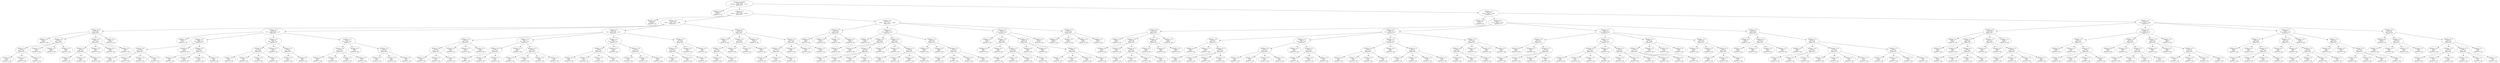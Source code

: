 digraph voting {
decisionDecisionNode5e54777e[label="Attribute: null=Infinity
Count: 1555
0.0:1089   3.0:56   2.0:63   1.0:347   
Expand On: 5"];decisionDecisionNode5e54777e -> decisionDecisionNode7b712193;
decisionDecisionNode7b712193[label="Attribute: 5=0.0
Count: 524
0.0:524   
Expand On: null"];decisionDecisionNode5e54777e -> decisionDecisionNode40537935;
decisionDecisionNode40537935[label="Attribute: 5=2.0
Count: 504
0.0:236   3.0:56   2.0:28   1.0:184   
Expand On: 3"];decisionDecisionNode40537935 -> decisionDecisionNode283aa791;
decisionDecisionNode283aa791[label="Attribute: 3=0.0
Count: 162
0.0:162   
Expand On: null"];decisionDecisionNode40537935 -> decisionDecisionNode22cf3539;
decisionDecisionNode22cf3539[label="Attribute: 3=2.0
Count: 169
0.0:43   3.0:29   2.0:11   1.0:86   
Expand On: 0"];decisionDecisionNode22cf3539 -> decisionDecisionNode51af4309;
decisionDecisionNode51af4309[label="Attribute: 0=0.0
Count: 44
0.0:23   1.0:21   
Expand On: 1"];decisionDecisionNode51af4309 -> decisionDecisionNode495a2dc4;
decisionDecisionNode495a2dc4[label="Attribute: 1=0.0
Count: 11
0.0:11   
Expand On: null"];decisionDecisionNode51af4309 -> decisionDecisionNode3f72c47b;
decisionDecisionNode3f72c47b[label="Attribute: 1=3.0
Count: 11
0.0:1   1.0:10   
Expand On: 2"];decisionDecisionNode3f72c47b -> decisionDecisionNode7c187c8;
decisionDecisionNode7c187c8[label="Attribute: 2=0.0
Count: 3
0.0:1   1.0:2   
Expand On: 4"];decisionDecisionNode7c187c8 -> decisionDecisionNode32b95f72;
decisionDecisionNode32b95f72[label="Attribute: 4=0.0
Count: 1
0.0:1   
Expand On: null"];decisionDecisionNode7c187c8 -> decisionDecisionNode28294f62;
decisionDecisionNode28294f62[label="Attribute: 4=2.0
Count: 1
1.0:1   
Expand On: null"];decisionDecisionNode7c187c8 -> decisionDecisionNode301abf87;
decisionDecisionNode301abf87[label="Attribute: 4=1.0
Count: 1
1.0:1   
Expand On: null"];decisionDecisionNode3f72c47b -> decisionDecisionNode2c1450bd;
decisionDecisionNode2c1450bd[label="Attribute: 2=3.0
Count: 3
1.0:3   
Expand On: null"];decisionDecisionNode3f72c47b -> decisionDecisionNode69c0bee6;
decisionDecisionNode69c0bee6[label="Attribute: 2=2.0
Count: 3
1.0:3   
Expand On: null"];decisionDecisionNode3f72c47b -> decisionDecisionNode6d352447;
decisionDecisionNode6d352447[label="Attribute: 2=1.0
Count: 2
1.0:2   
Expand On: null"];decisionDecisionNode51af4309 -> decisionDecisionNode3be0e954;
decisionDecisionNode3be0e954[label="Attribute: 1=2.0
Count: 12
0.0:1   1.0:11   
Expand On: 2"];decisionDecisionNode3be0e954 -> decisionDecisionNode2af6a882;
decisionDecisionNode2af6a882[label="Attribute: 2=0.0
Count: 3
0.0:1   1.0:2   
Expand On: 4"];decisionDecisionNode2af6a882 -> decisionDecisionNode27b104d7;
decisionDecisionNode27b104d7[label="Attribute: 4=0.0
Count: 1
0.0:1   
Expand On: null"];decisionDecisionNode2af6a882 -> decisionDecisionNode56b4d39c;
decisionDecisionNode56b4d39c[label="Attribute: 4=2.0
Count: 1
1.0:1   
Expand On: null"];decisionDecisionNode2af6a882 -> decisionDecisionNode79b0d33c;
decisionDecisionNode79b0d33c[label="Attribute: 4=1.0
Count: 1
1.0:1   
Expand On: null"];decisionDecisionNode3be0e954 -> decisionDecisionNode47fc468e;
decisionDecisionNode47fc468e[label="Attribute: 2=3.0
Count: 3
1.0:3   
Expand On: null"];decisionDecisionNode3be0e954 -> decisionDecisionNode37c398e;
decisionDecisionNode37c398e[label="Attribute: 2=2.0
Count: 3
1.0:3   
Expand On: null"];decisionDecisionNode3be0e954 -> decisionDecisionNode50a69b6b;
decisionDecisionNode50a69b6b[label="Attribute: 2=1.0
Count: 3
1.0:3   
Expand On: null"];decisionDecisionNode51af4309 -> decisionDecisionNode6a25b72a;
decisionDecisionNode6a25b72a[label="Attribute: 1=1.0
Count: 10
0.0:10   
Expand On: null"];decisionDecisionNode22cf3539 -> decisionDecisionNode521c5cd7;
decisionDecisionNode521c5cd7[label="Attribute: 0=3.0
Count: 42
0.0:3   3.0:16   2.0:8   1.0:15   
Expand On: 1"];decisionDecisionNode521c5cd7 -> decisionDecisionNode4413515e;
decisionDecisionNode4413515e[label="Attribute: 1=0.0
Count: 11
1.0:11   
Expand On: null"];decisionDecisionNode521c5cd7 -> decisionDecisionNode5043153c;
decisionDecisionNode5043153c[label="Attribute: 1=3.0
Count: 11
0.0:1   3.0:6   2.0:4   
Expand On: 4"];decisionDecisionNode5043153c -> decisionDecisionNode64273f4e;
decisionDecisionNode64273f4e[label="Attribute: 4=0.0
Count: 4
0.0:1   2.0:3   
Expand On: 2"];decisionDecisionNode64273f4e -> decisionDecisionNode4cad4d40;
decisionDecisionNode4cad4d40[label="Attribute: 2=0.0
Count: 1
0.0:1   
Expand On: null"];decisionDecisionNode64273f4e -> decisionDecisionNode5aacc14;
decisionDecisionNode5aacc14[label="Attribute: 2=3.0
Count: 1
2.0:1   
Expand On: null"];decisionDecisionNode64273f4e -> decisionDecisionNode103c37f4;
decisionDecisionNode103c37f4[label="Attribute: 2=2.0
Count: 1
2.0:1   
Expand On: null"];decisionDecisionNode64273f4e -> decisionDecisionNode617d7c7f;
decisionDecisionNode617d7c7f[label="Attribute: 2=1.0
Count: 1
2.0:1   
Expand On: null"];decisionDecisionNode5043153c -> decisionDecisionNode7578a7d9;
decisionDecisionNode7578a7d9[label="Attribute: 4=2.0
Count: 3
3.0:3   
Expand On: null"];decisionDecisionNode5043153c -> decisionDecisionNode4453d3cf;
decisionDecisionNode4453d3cf[label="Attribute: 4=1.0
Count: 4
3.0:3   2.0:1   
Expand On: 2"];decisionDecisionNode4453d3cf -> decisionDecisionNode5b76de14;
decisionDecisionNode5b76de14[label="Attribute: 2=0.0
Count: 1
2.0:1   
Expand On: null"];decisionDecisionNode4453d3cf -> decisionDecisionNode58ee21f5;
decisionDecisionNode58ee21f5[label="Attribute: 2=3.0
Count: 1
3.0:1   
Expand On: null"];decisionDecisionNode4453d3cf -> decisionDecisionNode79f7896f;
decisionDecisionNode79f7896f[label="Attribute: 2=2.0
Count: 1
3.0:1   
Expand On: null"];decisionDecisionNode4453d3cf -> decisionDecisionNode6a6014f7;
decisionDecisionNode6a6014f7[label="Attribute: 2=1.0
Count: 1
3.0:1   
Expand On: null"];decisionDecisionNode521c5cd7 -> decisionDecisionNode4a009ab0;
decisionDecisionNode4a009ab0[label="Attribute: 1=2.0
Count: 10
0.0:1   3.0:5   2.0:4   
Expand On: 4"];decisionDecisionNode4a009ab0 -> decisionDecisionNode6dabbec4;
decisionDecisionNode6dabbec4[label="Attribute: 4=0.0
Count: 4
0.0:1   2.0:3   
Expand On: 2"];decisionDecisionNode6dabbec4 -> decisionDecisionNode26796e1c;
decisionDecisionNode26796e1c[label="Attribute: 2=0.0
Count: 1
0.0:1   
Expand On: null"];decisionDecisionNode6dabbec4 -> decisionDecisionNode6e2c03ff;
decisionDecisionNode6e2c03ff[label="Attribute: 2=3.0
Count: 1
2.0:1   
Expand On: null"];decisionDecisionNode6dabbec4 -> decisionDecisionNodebba92db;
decisionDecisionNodebba92db[label="Attribute: 2=2.0
Count: 1
2.0:1   
Expand On: null"];decisionDecisionNode6dabbec4 -> decisionDecisionNode5ff6de1;
decisionDecisionNode5ff6de1[label="Attribute: 2=1.0
Count: 1
2.0:1   
Expand On: null"];decisionDecisionNode4a009ab0 -> decisionDecisionNode4486d1da;
decisionDecisionNode4486d1da[label="Attribute: 4=2.0
Count: 4
3.0:4   
Expand On: null"];decisionDecisionNode4a009ab0 -> decisionDecisionNode6f3b625b;
decisionDecisionNode6f3b625b[label="Attribute: 4=1.0
Count: 2
3.0:1   2.0:1   
Expand On: 2"];decisionDecisionNode6f3b625b -> decisionDecisionNode23b67d6a;
decisionDecisionNode23b67d6a[label="Attribute: 2=0.0
Count: 1
2.0:1   
Expand On: null"];decisionDecisionNode6f3b625b -> decisionDecisionNode21e3cc77;
decisionDecisionNode21e3cc77[label="Attribute: 2=3.0
Count: 1
3.0:1   
Expand On: null"];decisionDecisionNode521c5cd7 -> decisionDecisionNode7284aa02;
decisionDecisionNode7284aa02[label="Attribute: 1=1.0
Count: 10
0.0:1   3.0:5   1.0:4   
Expand On: 4"];decisionDecisionNode7284aa02 -> decisionDecisionNode63b5a40a;
decisionDecisionNode63b5a40a[label="Attribute: 4=0.0
Count: 4
0.0:1   1.0:3   
Expand On: 2"];decisionDecisionNode63b5a40a -> decisionDecisionNode2a24bfaa;
decisionDecisionNode2a24bfaa[label="Attribute: 2=0.0
Count: 1
0.0:1   
Expand On: null"];decisionDecisionNode63b5a40a -> decisionDecisionNode52a34783;
decisionDecisionNode52a34783[label="Attribute: 2=3.0
Count: 1
1.0:1   
Expand On: null"];decisionDecisionNode63b5a40a -> decisionDecisionNode5dac13d7;
decisionDecisionNode5dac13d7[label="Attribute: 2=2.0
Count: 1
1.0:1   
Expand On: null"];decisionDecisionNode63b5a40a -> decisionDecisionNode4c4ab84c;
decisionDecisionNode4c4ab84c[label="Attribute: 2=1.0
Count: 1
1.0:1   
Expand On: null"];decisionDecisionNode7284aa02 -> decisionDecisionNode3d89acb5;
decisionDecisionNode3d89acb5[label="Attribute: 4=2.0
Count: 3
3.0:3   
Expand On: null"];decisionDecisionNode7284aa02 -> decisionDecisionNode19a9bea3;
decisionDecisionNode19a9bea3[label="Attribute: 4=1.0
Count: 3
3.0:2   1.0:1   
Expand On: 2"];decisionDecisionNode19a9bea3 -> decisionDecisionNode5722cc7e;
decisionDecisionNode5722cc7e[label="Attribute: 2=0.0
Count: 1
1.0:1   
Expand On: null"];decisionDecisionNode19a9bea3 -> decisionDecisionNode2d9f90e3;
decisionDecisionNode2d9f90e3[label="Attribute: 2=2.0
Count: 1
3.0:1   
Expand On: null"];decisionDecisionNode19a9bea3 -> decisionDecisionNode46e13e7b;
decisionDecisionNode46e13e7b[label="Attribute: 2=1.0
Count: 1
3.0:1   
Expand On: null"];decisionDecisionNode22cf3539 -> decisionDecisionNode6dcd2197;
decisionDecisionNode6dcd2197[label="Attribute: 0=2.0
Count: 43
0.0:4   3.0:13   2.0:3   1.0:23   
Expand On: 1"];decisionDecisionNode6dcd2197 -> decisionDecisionNode365878d2;
decisionDecisionNode365878d2[label="Attribute: 1=0.0
Count: 12
0.0:1   1.0:11   
Expand On: 2"];decisionDecisionNode365878d2 -> decisionDecisionNode6a643edd;
decisionDecisionNode6a643edd[label="Attribute: 2=0.0
Count: 3
0.0:1   1.0:2   
Expand On: 4"];decisionDecisionNode6a643edd -> decisionDecisionNode5b5b55bc;
decisionDecisionNode5b5b55bc[label="Attribute: 4=0.0
Count: 1
0.0:1   
Expand On: null"];decisionDecisionNode6a643edd -> decisionDecisionNode4959d87f;
decisionDecisionNode4959d87f[label="Attribute: 4=2.0
Count: 1
1.0:1   
Expand On: null"];decisionDecisionNode6a643edd -> decisionDecisionNode29949f78;
decisionDecisionNode29949f78[label="Attribute: 4=1.0
Count: 1
1.0:1   
Expand On: null"];decisionDecisionNode365878d2 -> decisionDecisionNode5c71949b;
decisionDecisionNode5c71949b[label="Attribute: 2=3.0
Count: 3
1.0:3   
Expand On: null"];decisionDecisionNode365878d2 -> decisionDecisionNode24d37b87;
decisionDecisionNode24d37b87[label="Attribute: 2=2.0
Count: 3
1.0:3   
Expand On: null"];decisionDecisionNode365878d2 -> decisionDecisionNodeda3b359;
decisionDecisionNodeda3b359[label="Attribute: 2=1.0
Count: 3
1.0:3   
Expand On: null"];decisionDecisionNode6dcd2197 -> decisionDecisionNode76539f0d;
decisionDecisionNode76539f0d[label="Attribute: 1=3.0
Count: 11
0.0:1   3.0:7   2.0:3   
Expand On: 4"];decisionDecisionNode76539f0d -> decisionDecisionNode6bef4b2b;
decisionDecisionNode6bef4b2b[label="Attribute: 4=0.0
Count: 3
0.0:1   2.0:2   
Expand On: 2"];decisionDecisionNode6bef4b2b -> decisionDecisionNode2b302b69;
decisionDecisionNode2b302b69[label="Attribute: 2=0.0
Count: 1
0.0:1   
Expand On: null"];decisionDecisionNode6bef4b2b -> decisionDecisionNode677210a5;
decisionDecisionNode677210a5[label="Attribute: 2=2.0
Count: 1
2.0:1   
Expand On: null"];decisionDecisionNode6bef4b2b -> decisionDecisionNode71a2f5b1;
decisionDecisionNode71a2f5b1[label="Attribute: 2=1.0
Count: 1
2.0:1   
Expand On: null"];decisionDecisionNode76539f0d -> decisionDecisionNode1b071c0;
decisionDecisionNode1b071c0[label="Attribute: 4=2.0
Count: 4
3.0:4   
Expand On: null"];decisionDecisionNode76539f0d -> decisionDecisionNode66fbf51d;
decisionDecisionNode66fbf51d[label="Attribute: 4=1.0
Count: 4
3.0:3   2.0:1   
Expand On: 2"];decisionDecisionNode66fbf51d -> decisionDecisionNode279977bd;
decisionDecisionNode279977bd[label="Attribute: 2=0.0
Count: 1
2.0:1   
Expand On: null"];decisionDecisionNode66fbf51d -> decisionDecisionNode4c842d9a;
decisionDecisionNode4c842d9a[label="Attribute: 2=3.0
Count: 1
3.0:1   
Expand On: null"];decisionDecisionNode66fbf51d -> decisionDecisionNode79ce00b4;
decisionDecisionNode79ce00b4[label="Attribute: 2=2.0
Count: 1
3.0:1   
Expand On: null"];decisionDecisionNode66fbf51d -> decisionDecisionNode439067e5;
decisionDecisionNode439067e5[label="Attribute: 2=1.0
Count: 1
3.0:1   
Expand On: null"];decisionDecisionNode6dcd2197 -> decisionDecisionNode3d950e0a;
decisionDecisionNode3d950e0a[label="Attribute: 1=2.0
Count: 11
0.0:1   3.0:6   1.0:4   
Expand On: 4"];decisionDecisionNode3d950e0a -> decisionDecisionNode4ccd21c;
decisionDecisionNode4ccd21c[label="Attribute: 4=0.0
Count: 4
0.0:1   1.0:3   
Expand On: 2"];decisionDecisionNode4ccd21c -> decisionDecisionNode22f62eba;
decisionDecisionNode22f62eba[label="Attribute: 2=0.0
Count: 1
0.0:1   
Expand On: null"];decisionDecisionNode4ccd21c -> decisionDecisionNode5075c744;
decisionDecisionNode5075c744[label="Attribute: 2=3.0
Count: 1
1.0:1   
Expand On: null"];decisionDecisionNode4ccd21c -> decisionDecisionNode646d6aa0;
decisionDecisionNode646d6aa0[label="Attribute: 2=2.0
Count: 1
1.0:1   
Expand On: null"];decisionDecisionNode4ccd21c -> decisionDecisionNode4b7361e2;
decisionDecisionNode4b7361e2[label="Attribute: 2=1.0
Count: 1
1.0:1   
Expand On: null"];decisionDecisionNode3d950e0a -> decisionDecisionNode41f6321;
decisionDecisionNode41f6321[label="Attribute: 4=2.0
Count: 4
3.0:4   
Expand On: null"];decisionDecisionNode3d950e0a -> decisionDecisionNode28a50da4;
decisionDecisionNode28a50da4[label="Attribute: 4=1.0
Count: 3
3.0:2   1.0:1   
Expand On: 2"];decisionDecisionNode28a50da4 -> decisionDecisionNode6c229ed4;
decisionDecisionNode6c229ed4[label="Attribute: 2=0.0
Count: 1
1.0:1   
Expand On: null"];decisionDecisionNode28a50da4 -> decisionDecisionNode54e9a7c2;
decisionDecisionNode54e9a7c2[label="Attribute: 2=3.0
Count: 1
3.0:1   
Expand On: null"];decisionDecisionNode28a50da4 -> decisionDecisionNode3804dd1b;
decisionDecisionNode3804dd1b[label="Attribute: 2=2.0
Count: 1
3.0:1   
Expand On: null"];decisionDecisionNode6dcd2197 -> decisionDecisionNode47503458;
decisionDecisionNode47503458[label="Attribute: 1=1.0
Count: 9
0.0:1   1.0:8   
Expand On: 2"];decisionDecisionNode47503458 -> decisionDecisionNode629ca1fb;
decisionDecisionNode629ca1fb[label="Attribute: 2=0.0
Count: 3
0.0:1   1.0:2   
Expand On: 4"];decisionDecisionNode629ca1fb -> decisionDecisionNode194e9851;
decisionDecisionNode194e9851[label="Attribute: 4=0.0
Count: 1
0.0:1   
Expand On: null"];decisionDecisionNode629ca1fb -> decisionDecisionNode76f1fad1;
decisionDecisionNode76f1fad1[label="Attribute: 4=2.0
Count: 1
1.0:1   
Expand On: null"];decisionDecisionNode629ca1fb -> decisionDecisionNode889ec59;
decisionDecisionNode889ec59[label="Attribute: 4=1.0
Count: 1
1.0:1   
Expand On: null"];decisionDecisionNode47503458 -> decisionDecisionNode16fbcb70;
decisionDecisionNode16fbcb70[label="Attribute: 2=3.0
Count: 3
1.0:3   
Expand On: null"];decisionDecisionNode47503458 -> decisionDecisionNode6ce931d9;
decisionDecisionNode6ce931d9[label="Attribute: 2=2.0
Count: 3
1.0:3   
Expand On: null"];decisionDecisionNode22cf3539 -> decisionDecisionNode41c7d56b;
decisionDecisionNode41c7d56b[label="Attribute: 0=1.0
Count: 40
0.0:13   1.0:27   
Expand On: 1"];decisionDecisionNode41c7d56b -> decisionDecisionNode268c858a;
decisionDecisionNode268c858a[label="Attribute: 1=0.0
Count: 11
0.0:11   
Expand On: null"];decisionDecisionNode41c7d56b -> decisionDecisionNode53933acb;
decisionDecisionNode53933acb[label="Attribute: 1=3.0
Count: 9
0.0:1   1.0:8   
Expand On: 2"];decisionDecisionNode53933acb -> decisionDecisionNode66f9104a;
decisionDecisionNode66f9104a[label="Attribute: 2=0.0
Count: 2
0.0:1   1.0:1   
Expand On: 4"];decisionDecisionNode66f9104a -> decisionDecisionNode699c9f16;
decisionDecisionNode699c9f16[label="Attribute: 4=0.0
Count: 1
0.0:1   
Expand On: null"];decisionDecisionNode66f9104a -> decisionDecisionNode29909385;
decisionDecisionNode29909385[label="Attribute: 4=2.0
Count: 1
1.0:1   
Expand On: null"];decisionDecisionNode53933acb -> decisionDecisionNode52c51614;
decisionDecisionNode52c51614[label="Attribute: 2=3.0
Count: 2
1.0:2   
Expand On: null"];decisionDecisionNode53933acb -> decisionDecisionNode92ca580;
decisionDecisionNode92ca580[label="Attribute: 2=2.0
Count: 2
1.0:2   
Expand On: null"];decisionDecisionNode53933acb -> decisionDecisionNode52257b34;
decisionDecisionNode52257b34[label="Attribute: 2=1.0
Count: 3
1.0:3   
Expand On: null"];decisionDecisionNode41c7d56b -> decisionDecisionNode1abbbd0e;
decisionDecisionNode1abbbd0e[label="Attribute: 1=2.0
Count: 10
1.0:10   
Expand On: null"];decisionDecisionNode41c7d56b -> decisionDecisionNode1b78efd8;
decisionDecisionNode1b78efd8[label="Attribute: 1=1.0
Count: 10
0.0:1   1.0:9   
Expand On: 2"];decisionDecisionNode1b78efd8 -> decisionDecisionNode20ca5bff;
decisionDecisionNode20ca5bff[label="Attribute: 2=0.0
Count: 3
0.0:1   1.0:2   
Expand On: 4"];decisionDecisionNode20ca5bff -> decisionDecisionNode455dd32a;
decisionDecisionNode455dd32a[label="Attribute: 4=0.0
Count: 1
0.0:1   
Expand On: null"];decisionDecisionNode20ca5bff -> decisionDecisionNode12d28dfa;
decisionDecisionNode12d28dfa[label="Attribute: 4=2.0
Count: 1
1.0:1   
Expand On: null"];decisionDecisionNode20ca5bff -> decisionDecisionNode3d6721bd;
decisionDecisionNode3d6721bd[label="Attribute: 4=1.0
Count: 1
1.0:1   
Expand On: null"];decisionDecisionNode1b78efd8 -> decisionDecisionNode3dd81ec9;
decisionDecisionNode3dd81ec9[label="Attribute: 2=3.0
Count: 2
1.0:2   
Expand On: null"];decisionDecisionNode1b78efd8 -> decisionDecisionNode37cd3dd7;
decisionDecisionNode37cd3dd7[label="Attribute: 2=2.0
Count: 2
1.0:2   
Expand On: null"];decisionDecisionNode1b78efd8 -> decisionDecisionNode3970ae0;
decisionDecisionNode3970ae0[label="Attribute: 2=1.0
Count: 3
1.0:3   
Expand On: null"];decisionDecisionNode40537935 -> decisionDecisionNode314af9f7;
decisionDecisionNode314af9f7[label="Attribute: 3=1.0
Count: 173
0.0:31   3.0:27   2.0:17   1.0:98   
Expand On: 0"];decisionDecisionNode314af9f7 -> decisionDecisionNode3160e069;
decisionDecisionNode3160e069[label="Attribute: 0=0.0
Count: 44
0.0:21   1.0:23   
Expand On: 1"];decisionDecisionNode3160e069 -> decisionDecisionNode4f2d26d2;
decisionDecisionNode4f2d26d2[label="Attribute: 1=0.0
Count: 9
0.0:9   
Expand On: null"];decisionDecisionNode3160e069 -> decisionDecisionNode1d4fcd9a;
decisionDecisionNode1d4fcd9a[label="Attribute: 1=3.0
Count: 12
1.0:12   
Expand On: null"];decisionDecisionNode3160e069 -> decisionDecisionNode6243487e;
decisionDecisionNode6243487e[label="Attribute: 1=2.0
Count: 11
1.0:11   
Expand On: null"];decisionDecisionNode3160e069 -> decisionDecisionNode2f4c7a98;
decisionDecisionNode2f4c7a98[label="Attribute: 1=1.0
Count: 12
0.0:12   
Expand On: null"];decisionDecisionNode314af9f7 -> decisionDecisionNode4604a96a;
decisionDecisionNode4604a96a[label="Attribute: 0=3.0
Count: 43
3.0:15   2.0:12   1.0:16   
Expand On: 1"];decisionDecisionNode4604a96a -> decisionDecisionNode5c0e920f;
decisionDecisionNode5c0e920f[label="Attribute: 1=0.0
Count: 10
1.0:10   
Expand On: null"];decisionDecisionNode4604a96a -> decisionDecisionNode40974600;
decisionDecisionNode40974600[label="Attribute: 1=3.0
Count: 10
3.0:4   2.0:6   
Expand On: 4"];decisionDecisionNode40974600 -> decisionDecisionNodeb74cb21;
decisionDecisionNodeb74cb21[label="Attribute: 4=0.0
Count: 4
2.0:4   
Expand On: null"];decisionDecisionNode40974600 -> decisionDecisionNode20c3e967;
decisionDecisionNode20c3e967[label="Attribute: 4=2.0
Count: 2
3.0:2   
Expand On: null"];decisionDecisionNode40974600 -> decisionDecisionNode1e1079ff;
decisionDecisionNode1e1079ff[label="Attribute: 4=1.0
Count: 4
3.0:2   2.0:2   
Expand On: 2"];decisionDecisionNode1e1079ff -> decisionDecisionNode4bb963c4;
decisionDecisionNode4bb963c4[label="Attribute: 2=0.0
Count: 1
2.0:1   
Expand On: null"];decisionDecisionNode1e1079ff -> decisionDecisionNode7844ffb2;
decisionDecisionNode7844ffb2[label="Attribute: 2=3.0
Count: 1
3.0:1   
Expand On: null"];decisionDecisionNode1e1079ff -> decisionDecisionNode79ef3ccd;
decisionDecisionNode79ef3ccd[label="Attribute: 2=2.0
Count: 1
3.0:1   
Expand On: null"];decisionDecisionNode1e1079ff -> decisionDecisionNode4980f545;
decisionDecisionNode4980f545[label="Attribute: 2=1.0
Count: 1
2.0:1   
Expand On: null"];decisionDecisionNode4604a96a -> decisionDecisionNode3166aab6;
decisionDecisionNode3166aab6[label="Attribute: 1=2.0
Count: 11
3.0:5   2.0:6   
Expand On: 4"];decisionDecisionNode3166aab6 -> decisionDecisionNode4b51ac10;
decisionDecisionNode4b51ac10[label="Attribute: 4=0.0
Count: 4
2.0:4   
Expand On: null"];decisionDecisionNode3166aab6 -> decisionDecisionNode5ef77511;
decisionDecisionNode5ef77511[label="Attribute: 4=2.0
Count: 3
3.0:3   
Expand On: null"];decisionDecisionNode3166aab6 -> decisionDecisionNode4826dfcc;
decisionDecisionNode4826dfcc[label="Attribute: 4=1.0
Count: 4
3.0:2   2.0:2   
Expand On: 2"];decisionDecisionNode4826dfcc -> decisionDecisionNode702eef15;
decisionDecisionNode702eef15[label="Attribute: 2=0.0
Count: 1
2.0:1   
Expand On: null"];decisionDecisionNode4826dfcc -> decisionDecisionNode1952853d;
decisionDecisionNode1952853d[label="Attribute: 2=3.0
Count: 1
3.0:1   
Expand On: null"];decisionDecisionNode4826dfcc -> decisionDecisionNode78a974c7;
decisionDecisionNode78a974c7[label="Attribute: 2=2.0
Count: 1
3.0:1   
Expand On: null"];decisionDecisionNode4826dfcc -> decisionDecisionNode3d31f2b4;
decisionDecisionNode3d31f2b4[label="Attribute: 2=1.0
Count: 1
2.0:1   
Expand On: null"];decisionDecisionNode4604a96a -> decisionDecisionNode1a3526cf;
decisionDecisionNode1a3526cf[label="Attribute: 1=1.0
Count: 12
3.0:6   1.0:6   
Expand On: 4"];decisionDecisionNode1a3526cf -> decisionDecisionNode1786ed7a;
decisionDecisionNode1786ed7a[label="Attribute: 4=0.0
Count: 4
1.0:4   
Expand On: null"];decisionDecisionNode1a3526cf -> decisionDecisionNode1b50f0a7;
decisionDecisionNode1b50f0a7[label="Attribute: 4=2.0
Count: 4
3.0:4   
Expand On: null"];decisionDecisionNode1a3526cf -> decisionDecisionNode5ee771f3;
decisionDecisionNode5ee771f3[label="Attribute: 4=1.0
Count: 4
3.0:2   1.0:2   
Expand On: 2"];decisionDecisionNode5ee771f3 -> decisionDecisionNode2cea3932;
decisionDecisionNode2cea3932[label="Attribute: 2=0.0
Count: 1
1.0:1   
Expand On: null"];decisionDecisionNode5ee771f3 -> decisionDecisionNode455118a7;
decisionDecisionNode455118a7[label="Attribute: 2=3.0
Count: 1
3.0:1   
Expand On: null"];decisionDecisionNode5ee771f3 -> decisionDecisionNode4f299f7e;
decisionDecisionNode4f299f7e[label="Attribute: 2=2.0
Count: 1
3.0:1   
Expand On: null"];decisionDecisionNode5ee771f3 -> decisionDecisionNode35a631cc;
decisionDecisionNode35a631cc[label="Attribute: 2=1.0
Count: 1
1.0:1   
Expand On: null"];decisionDecisionNode314af9f7 -> decisionDecisionNode320f6398;
decisionDecisionNode320f6398[label="Attribute: 0=2.0
Count: 43
3.0:12   2.0:5   1.0:26   
Expand On: 1"];decisionDecisionNode320f6398 -> decisionDecisionNode1053a9d5;
decisionDecisionNode1053a9d5[label="Attribute: 1=0.0
Count: 12
1.0:12   
Expand On: null"];decisionDecisionNode320f6398 -> decisionDecisionNode64b2e752;
decisionDecisionNode64b2e752[label="Attribute: 1=3.0
Count: 11
3.0:6   2.0:5   
Expand On: 4"];decisionDecisionNode64b2e752 -> decisionDecisionNode1d70ec24;
decisionDecisionNode1d70ec24[label="Attribute: 4=0.0
Count: 3
2.0:3   
Expand On: null"];decisionDecisionNode64b2e752 -> decisionDecisionNode609f3e95;
decisionDecisionNode609f3e95[label="Attribute: 4=2.0
Count: 4
3.0:4   
Expand On: null"];decisionDecisionNode64b2e752 -> decisionDecisionNode76c5d9c1;
decisionDecisionNode76c5d9c1[label="Attribute: 4=1.0
Count: 4
3.0:2   2.0:2   
Expand On: 2"];decisionDecisionNode76c5d9c1 -> decisionDecisionNode375b4ad2;
decisionDecisionNode375b4ad2[label="Attribute: 2=0.0
Count: 1
2.0:1   
Expand On: null"];decisionDecisionNode76c5d9c1 -> decisionDecisionNode4a8d3d62;
decisionDecisionNode4a8d3d62[label="Attribute: 2=3.0
Count: 1
3.0:1   
Expand On: null"];decisionDecisionNode76c5d9c1 -> decisionDecisionNode7eb9132a;
decisionDecisionNode7eb9132a[label="Attribute: 2=2.0
Count: 1
3.0:1   
Expand On: null"];decisionDecisionNode76c5d9c1 -> decisionDecisionNode28996b65;
decisionDecisionNode28996b65[label="Attribute: 2=1.0
Count: 1
2.0:1   
Expand On: null"];decisionDecisionNode320f6398 -> decisionDecisionNode7059c8b5;
decisionDecisionNode7059c8b5[label="Attribute: 1=2.0
Count: 10
3.0:6   1.0:4   
Expand On: 4"];decisionDecisionNode7059c8b5 -> decisionDecisionNode16881cb3;
decisionDecisionNode16881cb3[label="Attribute: 4=0.0
Count: 2
1.0:2   
Expand On: null"];decisionDecisionNode7059c8b5 -> decisionDecisionNode42143753;
decisionDecisionNode42143753[label="Attribute: 4=2.0
Count: 4
3.0:4   
Expand On: null"];decisionDecisionNode7059c8b5 -> decisionDecisionNode3d3c4c09;
decisionDecisionNode3d3c4c09[label="Attribute: 4=1.0
Count: 4
3.0:2   1.0:2   
Expand On: 2"];decisionDecisionNode3d3c4c09 -> decisionDecisionNode41a40247;
decisionDecisionNode41a40247[label="Attribute: 2=0.0
Count: 1
1.0:1   
Expand On: null"];decisionDecisionNode3d3c4c09 -> decisionDecisionNode7691a4fb;
decisionDecisionNode7691a4fb[label="Attribute: 2=3.0
Count: 1
3.0:1   
Expand On: null"];decisionDecisionNode3d3c4c09 -> decisionDecisionNode53e6978d;
decisionDecisionNode53e6978d[label="Attribute: 2=2.0
Count: 1
3.0:1   
Expand On: null"];decisionDecisionNode3d3c4c09 -> decisionDecisionNode47e7d503;
decisionDecisionNode47e7d503[label="Attribute: 2=1.0
Count: 1
1.0:1   
Expand On: null"];decisionDecisionNode320f6398 -> decisionDecisionNode4551dcd6;
decisionDecisionNode4551dcd6[label="Attribute: 1=1.0
Count: 10
1.0:10   
Expand On: null"];decisionDecisionNode314af9f7 -> decisionDecisionNode1798928;
decisionDecisionNode1798928[label="Attribute: 0=1.0
Count: 43
0.0:10   1.0:33   
Expand On: 1"];decisionDecisionNode1798928 -> decisionDecisionNode521ba1d9;
decisionDecisionNode521ba1d9[label="Attribute: 1=0.0
Count: 10
0.0:10   
Expand On: null"];decisionDecisionNode1798928 -> decisionDecisionNode141ed7ac;
decisionDecisionNode141ed7ac[label="Attribute: 1=3.0
Count: 11
1.0:11   
Expand On: null"];decisionDecisionNode1798928 -> decisionDecisionNode74e16785;
decisionDecisionNode74e16785[label="Attribute: 1=2.0
Count: 11
1.0:11   
Expand On: null"];decisionDecisionNode1798928 -> decisionDecisionNode7a5388b5;
decisionDecisionNode7a5388b5[label="Attribute: 1=1.0
Count: 11
1.0:11   
Expand On: null"];decisionDecisionNode5e54777e -> decisionDecisionNode23461d1;
decisionDecisionNode23461d1[label="Attribute: 5=1.0
Count: 527
0.0:329   2.0:35   1.0:163   
Expand On: 3"];decisionDecisionNode23461d1 -> decisionDecisionNode3d01e178;
decisionDecisionNode3d01e178[label="Attribute: 3=0.0
Count: 175
0.0:175   
Expand On: null"];decisionDecisionNode23461d1 -> decisionDecisionNode4679ac92;
decisionDecisionNode4679ac92[label="Attribute: 3=2.0
Count: 177
0.0:75   2.0:19   1.0:83   
Expand On: 0"];decisionDecisionNode4679ac92 -> decisionDecisionNode5e30c963;
decisionDecisionNode5e30c963[label="Attribute: 0=0.0
Count: 44
0.0:31   1.0:13   
Expand On: 1"];decisionDecisionNode5e30c963 -> decisionDecisionNode54f5b2e4;
decisionDecisionNode54f5b2e4[label="Attribute: 1=0.0
Count: 11
0.0:11   
Expand On: null"];decisionDecisionNode5e30c963 -> decisionDecisionNode4eb3c24f;
decisionDecisionNode4eb3c24f[label="Attribute: 1=3.0
Count: 10
0.0:4   1.0:6   
Expand On: 4"];decisionDecisionNode4eb3c24f -> decisionDecisionNode7b99f8e6;
decisionDecisionNode7b99f8e6[label="Attribute: 4=0.0
Count: 3
0.0:3   
Expand On: null"];decisionDecisionNode4eb3c24f -> decisionDecisionNode39a4036f;
decisionDecisionNode39a4036f[label="Attribute: 4=2.0
Count: 3
1.0:3   
Expand On: null"];decisionDecisionNode4eb3c24f -> decisionDecisionNode3edd89f9;
decisionDecisionNode3edd89f9[label="Attribute: 4=1.0
Count: 4
0.0:1   1.0:3   
Expand On: 2"];decisionDecisionNode3edd89f9 -> decisionDecisionNode428d5aad;
decisionDecisionNode428d5aad[label="Attribute: 2=0.0
Count: 1
0.0:1   
Expand On: null"];decisionDecisionNode3edd89f9 -> decisionDecisionNode4e3c35fd;
decisionDecisionNode4e3c35fd[label="Attribute: 2=3.0
Count: 1
1.0:1   
Expand On: null"];decisionDecisionNode3edd89f9 -> decisionDecisionNode52fc9d2b;
decisionDecisionNode52fc9d2b[label="Attribute: 2=2.0
Count: 1
1.0:1   
Expand On: null"];decisionDecisionNode3edd89f9 -> decisionDecisionNode46b29c9d;
decisionDecisionNode46b29c9d[label="Attribute: 2=1.0
Count: 1
1.0:1   
Expand On: null"];decisionDecisionNode5e30c963 -> decisionDecisionNode78482bad;
decisionDecisionNode78482bad[label="Attribute: 1=2.0
Count: 11
0.0:4   1.0:7   
Expand On: 4"];decisionDecisionNode78482bad -> decisionDecisionNode4a2ba88c;
decisionDecisionNode4a2ba88c[label="Attribute: 4=0.0
Count: 4
0.0:4   
Expand On: null"];decisionDecisionNode78482bad -> decisionDecisionNode7846a55e;
decisionDecisionNode7846a55e[label="Attribute: 4=2.0
Count: 4
1.0:4   
Expand On: null"];decisionDecisionNode78482bad -> decisionDecisionNode6612fc02;
decisionDecisionNode6612fc02[label="Attribute: 4=1.0
Count: 3
1.0:3   
Expand On: null"];decisionDecisionNode5e30c963 -> decisionDecisionNode685f1ba8;
decisionDecisionNode685f1ba8[label="Attribute: 1=1.0
Count: 12
0.0:12   
Expand On: null"];decisionDecisionNode4679ac92 -> decisionDecisionNode3c10e820;
decisionDecisionNode3c10e820[label="Attribute: 0=3.0
Count: 45
0.0:7   2.0:13   1.0:25   
Expand On: 1"];decisionDecisionNode3c10e820 -> decisionDecisionNode79f7abae;
decisionDecisionNode79f7abae[label="Attribute: 1=0.0
Count: 11
0.0:4   1.0:7   
Expand On: 4"];decisionDecisionNode79f7abae -> decisionDecisionNode73286b10;
decisionDecisionNode73286b10[label="Attribute: 4=0.0
Count: 3
0.0:3   
Expand On: null"];decisionDecisionNode79f7abae -> decisionDecisionNode628d2280;
decisionDecisionNode628d2280[label="Attribute: 4=2.0
Count: 4
1.0:4   
Expand On: null"];decisionDecisionNode79f7abae -> decisionDecisionNode1fd4340c;
decisionDecisionNode1fd4340c[label="Attribute: 4=1.0
Count: 4
0.0:1   1.0:3   
Expand On: 2"];decisionDecisionNode1fd4340c -> decisionDecisionNode24a51027;
decisionDecisionNode24a51027[label="Attribute: 2=0.0
Count: 1
0.0:1   
Expand On: null"];decisionDecisionNode1fd4340c -> decisionDecisionNode50c7833c;
decisionDecisionNode50c7833c[label="Attribute: 2=3.0
Count: 1
1.0:1   
Expand On: null"];decisionDecisionNode1fd4340c -> decisionDecisionNode5a790192;
decisionDecisionNode5a790192[label="Attribute: 2=2.0
Count: 1
1.0:1   
Expand On: null"];decisionDecisionNode1fd4340c -> decisionDecisionNode3e5646a5;
decisionDecisionNode3e5646a5[label="Attribute: 2=1.0
Count: 1
1.0:1   
Expand On: null"];decisionDecisionNode3c10e820 -> decisionDecisionNode12381a9c;
decisionDecisionNode12381a9c[label="Attribute: 1=3.0
Count: 11
0.0:1   2.0:6   1.0:4   
Expand On: 4"];decisionDecisionNode12381a9c -> decisionDecisionNode215b011c;
decisionDecisionNode215b011c[label="Attribute: 4=0.0
Count: 4
0.0:1   1.0:3   
Expand On: 2"];decisionDecisionNode215b011c -> decisionDecisionNode5da5e65f;
decisionDecisionNode5da5e65f[label="Attribute: 2=0.0
Count: 1
0.0:1   
Expand On: null"];decisionDecisionNode215b011c -> decisionDecisionNode36b79701;
decisionDecisionNode36b79701[label="Attribute: 2=3.0
Count: 1
1.0:1   
Expand On: null"];decisionDecisionNode215b011c -> decisionDecisionNode4f1adeb7;
decisionDecisionNode4f1adeb7[label="Attribute: 2=2.0
Count: 1
1.0:1   
Expand On: null"];decisionDecisionNode215b011c -> decisionDecisionNode6d13e8f3;
decisionDecisionNode6d13e8f3[label="Attribute: 2=1.0
Count: 1
1.0:1   
Expand On: null"];decisionDecisionNode12381a9c -> decisionDecisionNode3622e177;
decisionDecisionNode3622e177[label="Attribute: 4=2.0
Count: 4
2.0:4   
Expand On: null"];decisionDecisionNode12381a9c -> decisionDecisionNode2c006765;
decisionDecisionNode2c006765[label="Attribute: 4=1.0
Count: 3
2.0:2   1.0:1   
Expand On: 2"];decisionDecisionNode2c006765 -> decisionDecisionNode4e842e74;
decisionDecisionNode4e842e74[label="Attribute: 2=0.0
Count: 1
1.0:1   
Expand On: null"];decisionDecisionNode2c006765 -> decisionDecisionNode4805e9f1;
decisionDecisionNode4805e9f1[label="Attribute: 2=3.0
Count: 1
2.0:1   
Expand On: null"];decisionDecisionNode2c006765 -> decisionDecisionNode7c41f227;
decisionDecisionNode7c41f227[label="Attribute: 2=2.0
Count: 1
2.0:1   
Expand On: null"];decisionDecisionNode3c10e820 -> decisionDecisionNode4d811e2c;
decisionDecisionNode4d811e2c[label="Attribute: 1=2.0
Count: 12
0.0:1   2.0:7   1.0:4   
Expand On: 4"];decisionDecisionNode4d811e2c -> decisionDecisionNode57e40274;
decisionDecisionNode57e40274[label="Attribute: 4=0.0
Count: 4
0.0:1   1.0:3   
Expand On: 2"];decisionDecisionNode57e40274 -> decisionDecisionNode3a5d3ac0;
decisionDecisionNode3a5d3ac0[label="Attribute: 2=0.0
Count: 1
0.0:1   
Expand On: null"];decisionDecisionNode57e40274 -> decisionDecisionNode3ebc312f;
decisionDecisionNode3ebc312f[label="Attribute: 2=3.0
Count: 1
1.0:1   
Expand On: null"];decisionDecisionNode57e40274 -> decisionDecisionNode354124d6;
decisionDecisionNode354124d6[label="Attribute: 2=2.0
Count: 1
1.0:1   
Expand On: null"];decisionDecisionNode57e40274 -> decisionDecisionNode47d978ea;
decisionDecisionNode47d978ea[label="Attribute: 2=1.0
Count: 1
1.0:1   
Expand On: null"];decisionDecisionNode4d811e2c -> decisionDecisionNode16916f80;
decisionDecisionNode16916f80[label="Attribute: 4=2.0
Count: 4
2.0:4   
Expand On: null"];decisionDecisionNode4d811e2c -> decisionDecisionNode262f4813;
decisionDecisionNode262f4813[label="Attribute: 4=1.0
Count: 4
2.0:3   1.0:1   
Expand On: 2"];decisionDecisionNode262f4813 -> decisionDecisionNode6a24eafa;
decisionDecisionNode6a24eafa[label="Attribute: 2=0.0
Count: 1
1.0:1   
Expand On: null"];decisionDecisionNode262f4813 -> decisionDecisionNode1dbef987;
decisionDecisionNode1dbef987[label="Attribute: 2=3.0
Count: 1
2.0:1   
Expand On: null"];decisionDecisionNode262f4813 -> decisionDecisionNode64f01d52;
decisionDecisionNode64f01d52[label="Attribute: 2=2.0
Count: 1
2.0:1   
Expand On: null"];decisionDecisionNode262f4813 -> decisionDecisionNode50152643;
decisionDecisionNode50152643[label="Attribute: 2=1.0
Count: 1
2.0:1   
Expand On: null"];decisionDecisionNode3c10e820 -> decisionDecisionNode1c8321c8;
decisionDecisionNode1c8321c8[label="Attribute: 1=1.0
Count: 11
0.0:1   1.0:10   
Expand On: 2"];decisionDecisionNode1c8321c8 -> decisionDecisionNode651ee017;
decisionDecisionNode651ee017[label="Attribute: 2=0.0
Count: 3
0.0:1   1.0:2   
Expand On: 4"];decisionDecisionNode651ee017 -> decisionDecisionNode4e0a39de;
decisionDecisionNode4e0a39de[label="Attribute: 4=0.0
Count: 1
0.0:1   
Expand On: null"];decisionDecisionNode651ee017 -> decisionDecisionNode15d45d9;
decisionDecisionNode15d45d9[label="Attribute: 4=2.0
Count: 1
1.0:1   
Expand On: null"];decisionDecisionNode651ee017 -> decisionDecisionNode1294aa42;
decisionDecisionNode1294aa42[label="Attribute: 4=1.0
Count: 1
1.0:1   
Expand On: null"];decisionDecisionNode1c8321c8 -> decisionDecisionNode5e35dc95;
decisionDecisionNode5e35dc95[label="Attribute: 2=3.0
Count: 2
1.0:2   
Expand On: null"];decisionDecisionNode1c8321c8 -> decisionDecisionNode2224ea85;
decisionDecisionNode2224ea85[label="Attribute: 2=2.0
Count: 3
1.0:3   
Expand On: null"];decisionDecisionNode1c8321c8 -> decisionDecisionNode25a0d346;
decisionDecisionNode25a0d346[label="Attribute: 2=1.0
Count: 3
1.0:3   
Expand On: null"];decisionDecisionNode4679ac92 -> decisionDecisionNode618eabf6;
decisionDecisionNode618eabf6[label="Attribute: 0=2.0
Count: 44
0.0:12   2.0:6   1.0:26   
Expand On: 1"];decisionDecisionNode618eabf6 -> decisionDecisionNode5dbbd583;
decisionDecisionNode5dbbd583[label="Attribute: 1=0.0
Count: 12
0.0:5   1.0:7   
Expand On: 4"];decisionDecisionNode5dbbd583 -> decisionDecisionNode56bebb88;
decisionDecisionNode56bebb88[label="Attribute: 4=0.0
Count: 4
0.0:4   
Expand On: null"];decisionDecisionNode5dbbd583 -> decisionDecisionNode40a0a36;
decisionDecisionNode40a0a36[label="Attribute: 4=2.0
Count: 4
1.0:4   
Expand On: null"];decisionDecisionNode5dbbd583 -> decisionDecisionNode2f24614c;
decisionDecisionNode2f24614c[label="Attribute: 4=1.0
Count: 4
0.0:1   1.0:3   
Expand On: 2"];decisionDecisionNode2f24614c -> decisionDecisionNode7d6fdcc1;
decisionDecisionNode7d6fdcc1[label="Attribute: 2=0.0
Count: 1
0.0:1   
Expand On: null"];decisionDecisionNode2f24614c -> decisionDecisionNode3b06433d;
decisionDecisionNode3b06433d[label="Attribute: 2=3.0
Count: 1
1.0:1   
Expand On: null"];decisionDecisionNode2f24614c -> decisionDecisionNode18287811;
decisionDecisionNode18287811[label="Attribute: 2=2.0
Count: 1
1.0:1   
Expand On: null"];decisionDecisionNode2f24614c -> decisionDecisionNode8e2b07b;
decisionDecisionNode8e2b07b[label="Attribute: 2=1.0
Count: 1
1.0:1   
Expand On: null"];decisionDecisionNode618eabf6 -> decisionDecisionNode5ab05fcb;
decisionDecisionNode5ab05fcb[label="Attribute: 1=3.0
Count: 11
0.0:1   2.0:6   1.0:4   
Expand On: 4"];decisionDecisionNode5ab05fcb -> decisionDecisionNode716136f0;
decisionDecisionNode716136f0[label="Attribute: 4=0.0
Count: 4
0.0:1   1.0:3   
Expand On: 2"];decisionDecisionNode716136f0 -> decisionDecisionNode255e00b7;
decisionDecisionNode255e00b7[label="Attribute: 2=0.0
Count: 1
0.0:1   
Expand On: null"];decisionDecisionNode716136f0 -> decisionDecisionNode3e81018b;
decisionDecisionNode3e81018b[label="Attribute: 2=3.0
Count: 1
1.0:1   
Expand On: null"];decisionDecisionNode716136f0 -> decisionDecisionNode78c6cbc;
decisionDecisionNode78c6cbc[label="Attribute: 2=2.0
Count: 1
1.0:1   
Expand On: null"];decisionDecisionNode716136f0 -> decisionDecisionNode1436ae83;
decisionDecisionNode1436ae83[label="Attribute: 2=1.0
Count: 1
1.0:1   
Expand On: null"];decisionDecisionNode5ab05fcb -> decisionDecisionNode11fb24d3;
decisionDecisionNode11fb24d3[label="Attribute: 4=2.0
Count: 4
2.0:4   
Expand On: null"];decisionDecisionNode5ab05fcb -> decisionDecisionNode7f2ea1dd;
decisionDecisionNode7f2ea1dd[label="Attribute: 4=1.0
Count: 3
2.0:2   1.0:1   
Expand On: 2"];decisionDecisionNode7f2ea1dd -> decisionDecisionNode4e84f566;
decisionDecisionNode4e84f566[label="Attribute: 2=0.0
Count: 1
1.0:1   
Expand On: null"];decisionDecisionNode7f2ea1dd -> decisionDecisionNode7b0b23cf;
decisionDecisionNode7b0b23cf[label="Attribute: 2=2.0
Count: 1
2.0:1   
Expand On: null"];decisionDecisionNode7f2ea1dd -> decisionDecisionNode185c2a25;
decisionDecisionNode185c2a25[label="Attribute: 2=1.0
Count: 1
2.0:1   
Expand On: null"];decisionDecisionNode618eabf6 -> decisionDecisionNode4ad2efa1;
decisionDecisionNode4ad2efa1[label="Attribute: 1=2.0
Count: 11
0.0:1   1.0:10   
Expand On: 2"];decisionDecisionNode4ad2efa1 -> decisionDecisionNode5e725967;
decisionDecisionNode5e725967[label="Attribute: 2=0.0
Count: 3
0.0:1   1.0:2   
Expand On: 4"];decisionDecisionNode5e725967 -> decisionDecisionNode254ba9a2;
decisionDecisionNode254ba9a2[label="Attribute: 4=0.0
Count: 1
0.0:1   
Expand On: null"];decisionDecisionNode5e725967 -> decisionDecisionNodea6dddcf;
decisionDecisionNodea6dddcf[label="Attribute: 4=2.0
Count: 1
1.0:1   
Expand On: null"];decisionDecisionNode5e725967 -> decisionDecisionNode32fd4662;
decisionDecisionNode32fd4662[label="Attribute: 4=1.0
Count: 1
1.0:1   
Expand On: null"];decisionDecisionNode4ad2efa1 -> decisionDecisionNode1217e615;
decisionDecisionNode1217e615[label="Attribute: 2=3.0
Count: 3
1.0:3   
Expand On: null"];decisionDecisionNode4ad2efa1 -> decisionDecisionNode5f0275fa;
decisionDecisionNode5f0275fa[label="Attribute: 2=2.0
Count: 3
1.0:3   
Expand On: null"];decisionDecisionNode4ad2efa1 -> decisionDecisionNode1a8fa0d1;
decisionDecisionNode1a8fa0d1[label="Attribute: 2=1.0
Count: 2
1.0:2   
Expand On: null"];decisionDecisionNode618eabf6 -> decisionDecisionNode4b8706f6;
decisionDecisionNode4b8706f6[label="Attribute: 1=1.0
Count: 10
0.0:5   1.0:5   
Expand On: 4"];decisionDecisionNode4b8706f6 -> decisionDecisionNodedda2737;
decisionDecisionNodedda2737[label="Attribute: 4=0.0
Count: 4
0.0:4   
Expand On: null"];decisionDecisionNode4b8706f6 -> decisionDecisionNode6d4492fb;
decisionDecisionNode6d4492fb[label="Attribute: 4=2.0
Count: 3
1.0:3   
Expand On: null"];decisionDecisionNode4b8706f6 -> decisionDecisionNode310dd4c8;
decisionDecisionNode310dd4c8[label="Attribute: 4=1.0
Count: 3
0.0:1   1.0:2   
Expand On: 2"];decisionDecisionNode310dd4c8 -> decisionDecisionNode30cafa1;
decisionDecisionNode30cafa1[label="Attribute: 2=0.0
Count: 1
0.0:1   
Expand On: null"];decisionDecisionNode310dd4c8 -> decisionDecisionNode35de7497;
decisionDecisionNode35de7497[label="Attribute: 2=3.0
Count: 1
1.0:1   
Expand On: null"];decisionDecisionNode310dd4c8 -> decisionDecisionNode1fb88122;
decisionDecisionNode1fb88122[label="Attribute: 2=2.0
Count: 1
1.0:1   
Expand On: null"];decisionDecisionNode4679ac92 -> decisionDecisionNodea25ef73;
decisionDecisionNodea25ef73[label="Attribute: 0=1.0
Count: 44
0.0:25   1.0:19   
Expand On: 4"];decisionDecisionNodea25ef73 -> decisionDecisionNode408b6c39;
decisionDecisionNode408b6c39[label="Attribute: 4=0.0
Count: 14
0.0:14   
Expand On: null"];decisionDecisionNodea25ef73 -> decisionDecisionNode16e334a;
decisionDecisionNode16e334a[label="Attribute: 4=2.0
Count: 15
0.0:4   1.0:11   
Expand On: 1"];decisionDecisionNode16e334a -> decisionDecisionNode69e94001;
decisionDecisionNode69e94001[label="Attribute: 1=0.0
Count: 4
0.0:4   
Expand On: null"];decisionDecisionNode16e334a -> decisionDecisionNode506937f9;
decisionDecisionNode506937f9[label="Attribute: 1=3.0
Count: 4
1.0:4   
Expand On: null"];decisionDecisionNode16e334a -> decisionDecisionNode2bd9e5ad;
decisionDecisionNode2bd9e5ad[label="Attribute: 1=2.0
Count: 3
1.0:3   
Expand On: null"];decisionDecisionNode16e334a -> decisionDecisionNode6e75d758;
decisionDecisionNode6e75d758[label="Attribute: 1=1.0
Count: 4
1.0:4   
Expand On: null"];decisionDecisionNodea25ef73 -> decisionDecisionNode7a8d0b0f;
decisionDecisionNode7a8d0b0f[label="Attribute: 4=1.0
Count: 15
0.0:7   1.0:8   
Expand On: 1"];decisionDecisionNode7a8d0b0f -> decisionDecisionNode41d144a4;
decisionDecisionNode41d144a4[label="Attribute: 1=0.0
Count: 4
0.0:4   
Expand On: null"];decisionDecisionNode7a8d0b0f -> decisionDecisionNode11f18cbe;
decisionDecisionNode11f18cbe[label="Attribute: 1=3.0
Count: 3
0.0:1   1.0:2   
Expand On: 2"];decisionDecisionNode11f18cbe -> decisionDecisionNode94f1726;
decisionDecisionNode94f1726[label="Attribute: 2=0.0
Count: 1
0.0:1   
Expand On: null"];decisionDecisionNode11f18cbe -> decisionDecisionNode2778c490;
decisionDecisionNode2778c490[label="Attribute: 2=3.0
Count: 1
1.0:1   
Expand On: null"];decisionDecisionNode11f18cbe -> decisionDecisionNode69b0de2e;
decisionDecisionNode69b0de2e[label="Attribute: 2=1.0
Count: 1
1.0:1   
Expand On: null"];decisionDecisionNode7a8d0b0f -> decisionDecisionNode5acad437;
decisionDecisionNode5acad437[label="Attribute: 1=2.0
Count: 4
0.0:1   1.0:3   
Expand On: 2"];decisionDecisionNode5acad437 -> decisionDecisionNode3a329572;
decisionDecisionNode3a329572[label="Attribute: 2=0.0
Count: 1
0.0:1   
Expand On: null"];decisionDecisionNode5acad437 -> decisionDecisionNode4ef18d37;
decisionDecisionNode4ef18d37[label="Attribute: 2=3.0
Count: 1
1.0:1   
Expand On: null"];decisionDecisionNode5acad437 -> decisionDecisionNode546e3e5e;
decisionDecisionNode546e3e5e[label="Attribute: 2=2.0
Count: 1
1.0:1   
Expand On: null"];decisionDecisionNode5acad437 -> decisionDecisionNode11c0b8a0;
decisionDecisionNode11c0b8a0[label="Attribute: 2=1.0
Count: 1
1.0:1   
Expand On: null"];decisionDecisionNode7a8d0b0f -> decisionDecisionNode399197b;
decisionDecisionNode399197b[label="Attribute: 1=1.0
Count: 4
0.0:1   1.0:3   
Expand On: 2"];decisionDecisionNode399197b -> decisionDecisionNode3857dc15;
decisionDecisionNode3857dc15[label="Attribute: 2=0.0
Count: 1
0.0:1   
Expand On: null"];decisionDecisionNode399197b -> decisionDecisionNode10320399;
decisionDecisionNode10320399[label="Attribute: 2=3.0
Count: 1
1.0:1   
Expand On: null"];decisionDecisionNode399197b -> decisionDecisionNode438a3a1d;
decisionDecisionNode438a3a1d[label="Attribute: 2=2.0
Count: 1
1.0:1   
Expand On: null"];decisionDecisionNode399197b -> decisionDecisionNode27ed688f;
decisionDecisionNode27ed688f[label="Attribute: 2=1.0
Count: 1
1.0:1   
Expand On: null"];decisionDecisionNode23461d1 -> decisionDecisionNode536b98c3;
decisionDecisionNode536b98c3[label="Attribute: 3=1.0
Count: 175
0.0:79   2.0:16   1.0:80   
Expand On: 0"];decisionDecisionNode536b98c3 -> decisionDecisionNode3cfa54fe;
decisionDecisionNode3cfa54fe[label="Attribute: 0=0.0
Count: 46
0.0:34   1.0:12   
Expand On: 1"];decisionDecisionNode3cfa54fe -> decisionDecisionNode56e20ef8;
decisionDecisionNode56e20ef8[label="Attribute: 1=0.0
Count: 11
0.0:11   
Expand On: null"];decisionDecisionNode3cfa54fe -> decisionDecisionNode1344e858;
decisionDecisionNode1344e858[label="Attribute: 1=3.0
Count: 12
0.0:6   1.0:6   
Expand On: 4"];decisionDecisionNode1344e858 -> decisionDecisionNode10f1f34a;
decisionDecisionNode10f1f34a[label="Attribute: 4=0.0
Count: 4
0.0:4   
Expand On: null"];decisionDecisionNode1344e858 -> decisionDecisionNode7c9b87f6;
decisionDecisionNode7c9b87f6[label="Attribute: 4=2.0
Count: 4
1.0:4   
Expand On: null"];decisionDecisionNode1344e858 -> decisionDecisionNode46fb6763;
decisionDecisionNode46fb6763[label="Attribute: 4=1.0
Count: 4
0.0:2   1.0:2   
Expand On: 2"];decisionDecisionNode46fb6763 -> decisionDecisionNode2340b8fd;
decisionDecisionNode2340b8fd[label="Attribute: 2=0.0
Count: 1
0.0:1   
Expand On: null"];decisionDecisionNode46fb6763 -> decisionDecisionNode6e30fc1f;
decisionDecisionNode6e30fc1f[label="Attribute: 2=3.0
Count: 1
1.0:1   
Expand On: null"];decisionDecisionNode46fb6763 -> decisionDecisionNode51f88fbd;
decisionDecisionNode51f88fbd[label="Attribute: 2=2.0
Count: 1
1.0:1   
Expand On: null"];decisionDecisionNode46fb6763 -> decisionDecisionNode15a4eb56;
decisionDecisionNode15a4eb56[label="Attribute: 2=1.0
Count: 1
0.0:1   
Expand On: null"];decisionDecisionNode3cfa54fe -> decisionDecisionNode7e566633;
decisionDecisionNode7e566633[label="Attribute: 1=2.0
Count: 12
0.0:6   1.0:6   
Expand On: 4"];decisionDecisionNode7e566633 -> decisionDecisionNode5a4fdf11;
decisionDecisionNode5a4fdf11[label="Attribute: 4=0.0
Count: 4
0.0:4   
Expand On: null"];decisionDecisionNode7e566633 -> decisionDecisionNode31be0369;
decisionDecisionNode31be0369[label="Attribute: 4=2.0
Count: 4
1.0:4   
Expand On: null"];decisionDecisionNode7e566633 -> decisionDecisionNode31d1fc02;
decisionDecisionNode31d1fc02[label="Attribute: 4=1.0
Count: 4
0.0:2   1.0:2   
Expand On: 2"];decisionDecisionNode31d1fc02 -> decisionDecisionNode50f800db;
decisionDecisionNode50f800db[label="Attribute: 2=0.0
Count: 1
0.0:1   
Expand On: null"];decisionDecisionNode31d1fc02 -> decisionDecisionNode4a005364;
decisionDecisionNode4a005364[label="Attribute: 2=3.0
Count: 1
1.0:1   
Expand On: null"];decisionDecisionNode31d1fc02 -> decisionDecisionNode5b62f030;
decisionDecisionNode5b62f030[label="Attribute: 2=2.0
Count: 1
1.0:1   
Expand On: null"];decisionDecisionNode31d1fc02 -> decisionDecisionNode3c870e2f;
decisionDecisionNode3c870e2f[label="Attribute: 2=1.0
Count: 1
0.0:1   
Expand On: null"];decisionDecisionNode3cfa54fe -> decisionDecisionNode46b44eb4;
decisionDecisionNode46b44eb4[label="Attribute: 1=1.0
Count: 11
0.0:11   
Expand On: null"];decisionDecisionNode536b98c3 -> decisionDecisionNode679b2faf;
decisionDecisionNode679b2faf[label="Attribute: 0=3.0
Count: 44
0.0:6   2.0:10   1.0:28   
Expand On: 1"];decisionDecisionNode679b2faf -> decisionDecisionNode7d57bf4c;
decisionDecisionNode7d57bf4c[label="Attribute: 1=0.0
Count: 11
0.0:6   1.0:5   
Expand On: 4"];decisionDecisionNode7d57bf4c -> decisionDecisionNodebd056de;
decisionDecisionNodebd056de[label="Attribute: 4=0.0
Count: 4
0.0:4   
Expand On: null"];decisionDecisionNode7d57bf4c -> decisionDecisionNode1af70ee1;
decisionDecisionNode1af70ee1[label="Attribute: 4=2.0
Count: 3
1.0:3   
Expand On: null"];decisionDecisionNode7d57bf4c -> decisionDecisionNode51f1e39b;
decisionDecisionNode51f1e39b[label="Attribute: 4=1.0
Count: 4
0.0:2   1.0:2   
Expand On: 2"];decisionDecisionNode51f1e39b -> decisionDecisionNode5f95ff24;
decisionDecisionNode5f95ff24[label="Attribute: 2=0.0
Count: 1
0.0:1   
Expand On: null"];decisionDecisionNode51f1e39b -> decisionDecisionNode70a1c582;
decisionDecisionNode70a1c582[label="Attribute: 2=3.0
Count: 1
1.0:1   
Expand On: null"];decisionDecisionNode51f1e39b -> decisionDecisionNodecae1393;
decisionDecisionNodecae1393[label="Attribute: 2=2.0
Count: 1
1.0:1   
Expand On: null"];decisionDecisionNode51f1e39b -> decisionDecisionNode78871e65;
decisionDecisionNode78871e65[label="Attribute: 2=1.0
Count: 1
0.0:1   
Expand On: null"];decisionDecisionNode679b2faf -> decisionDecisionNode6edcb6b4;
decisionDecisionNode6edcb6b4[label="Attribute: 1=3.0
Count: 10
2.0:5   1.0:5   
Expand On: 4"];decisionDecisionNode6edcb6b4 -> decisionDecisionNode5c5f1c48;
decisionDecisionNode5c5f1c48[label="Attribute: 4=0.0
Count: 3
1.0:3   
Expand On: null"];decisionDecisionNode6edcb6b4 -> decisionDecisionNode6839ea58;
decisionDecisionNode6839ea58[label="Attribute: 4=2.0
Count: 3
2.0:3   
Expand On: null"];decisionDecisionNode6edcb6b4 -> decisionDecisionNode32486cdd;
decisionDecisionNode32486cdd[label="Attribute: 4=1.0
Count: 4
2.0:2   1.0:2   
Expand On: 2"];decisionDecisionNode32486cdd -> decisionDecisionNode30e33af5;
decisionDecisionNode30e33af5[label="Attribute: 2=0.0
Count: 1
1.0:1   
Expand On: null"];decisionDecisionNode32486cdd -> decisionDecisionNode1633c3e6;
decisionDecisionNode1633c3e6[label="Attribute: 2=3.0
Count: 1
2.0:1   
Expand On: null"];decisionDecisionNode32486cdd -> decisionDecisionNode20823c6d;
decisionDecisionNode20823c6d[label="Attribute: 2=2.0
Count: 1
2.0:1   
Expand On: null"];decisionDecisionNode32486cdd -> decisionDecisionNode464d28c7;
decisionDecisionNode464d28c7[label="Attribute: 2=1.0
Count: 1
1.0:1   
Expand On: null"];decisionDecisionNode679b2faf -> decisionDecisionNode73b044df;
decisionDecisionNode73b044df[label="Attribute: 1=2.0
Count: 11
2.0:5   1.0:6   
Expand On: 4"];decisionDecisionNode73b044df -> decisionDecisionNode3979c7cf;
decisionDecisionNode3979c7cf[label="Attribute: 4=0.0
Count: 4
1.0:4   
Expand On: null"];decisionDecisionNode73b044df -> decisionDecisionNode6a2d0483;
decisionDecisionNode6a2d0483[label="Attribute: 4=2.0
Count: 3
2.0:3   
Expand On: null"];decisionDecisionNode73b044df -> decisionDecisionNode31836aea;
decisionDecisionNode31836aea[label="Attribute: 4=1.0
Count: 4
2.0:2   1.0:2   
Expand On: 2"];decisionDecisionNode31836aea -> decisionDecisionNode2ae0420b;
decisionDecisionNode2ae0420b[label="Attribute: 2=0.0
Count: 1
1.0:1   
Expand On: null"];decisionDecisionNode31836aea -> decisionDecisionNode690ff62a;
decisionDecisionNode690ff62a[label="Attribute: 2=3.0
Count: 1
2.0:1   
Expand On: null"];decisionDecisionNode31836aea -> decisionDecisionNode16ea7549;
decisionDecisionNode16ea7549[label="Attribute: 2=2.0
Count: 1
2.0:1   
Expand On: null"];decisionDecisionNode31836aea -> decisionDecisionNode7aba175f;
decisionDecisionNode7aba175f[label="Attribute: 2=1.0
Count: 1
1.0:1   
Expand On: null"];decisionDecisionNode679b2faf -> decisionDecisionNode4f549ceb;
decisionDecisionNode4f549ceb[label="Attribute: 1=1.0
Count: 12
1.0:12   
Expand On: null"];decisionDecisionNode536b98c3 -> decisionDecisionNode3c0a30fd;
decisionDecisionNode3c0a30fd[label="Attribute: 0=2.0
Count: 47
0.0:12   2.0:6   1.0:29   
Expand On: 1"];decisionDecisionNode3c0a30fd -> decisionDecisionNode411650d6;
decisionDecisionNode411650d6[label="Attribute: 1=0.0
Count: 12
0.0:6   1.0:6   
Expand On: 4"];decisionDecisionNode411650d6 -> decisionDecisionNode201532fc;
decisionDecisionNode201532fc[label="Attribute: 4=0.0
Count: 4
0.0:4   
Expand On: null"];decisionDecisionNode411650d6 -> decisionDecisionNode4fc64ed8;
decisionDecisionNode4fc64ed8[label="Attribute: 4=2.0
Count: 4
1.0:4   
Expand On: null"];decisionDecisionNode411650d6 -> decisionDecisionNode64626fd2;
decisionDecisionNode64626fd2[label="Attribute: 4=1.0
Count: 4
0.0:2   1.0:2   
Expand On: 2"];decisionDecisionNode64626fd2 -> decisionDecisionNode7a9b777a;
decisionDecisionNode7a9b777a[label="Attribute: 2=0.0
Count: 1
0.0:1   
Expand On: null"];decisionDecisionNode64626fd2 -> decisionDecisionNode74c12978;
decisionDecisionNode74c12978[label="Attribute: 2=3.0
Count: 1
1.0:1   
Expand On: null"];decisionDecisionNode64626fd2 -> decisionDecisionNode3589c12a;
decisionDecisionNode3589c12a[label="Attribute: 2=2.0
Count: 1
1.0:1   
Expand On: null"];decisionDecisionNode64626fd2 -> decisionDecisionNode66e8c7db;
decisionDecisionNode66e8c7db[label="Attribute: 2=1.0
Count: 1
0.0:1   
Expand On: null"];decisionDecisionNode3c0a30fd -> decisionDecisionNode3c992fa5;
decisionDecisionNode3c992fa5[label="Attribute: 1=3.0
Count: 12
2.0:6   1.0:6   
Expand On: 4"];decisionDecisionNode3c992fa5 -> decisionDecisionNode6d0718b7;
decisionDecisionNode6d0718b7[label="Attribute: 4=0.0
Count: 4
1.0:4   
Expand On: null"];decisionDecisionNode3c992fa5 -> decisionDecisionNode6ce7ce4c;
decisionDecisionNode6ce7ce4c[label="Attribute: 4=2.0
Count: 4
2.0:4   
Expand On: null"];decisionDecisionNode3c992fa5 -> decisionDecisionNode6699176f;
decisionDecisionNode6699176f[label="Attribute: 4=1.0
Count: 4
2.0:2   1.0:2   
Expand On: 2"];decisionDecisionNode6699176f -> decisionDecisionNode4cd1ad08;
decisionDecisionNode4cd1ad08[label="Attribute: 2=0.0
Count: 1
1.0:1   
Expand On: null"];decisionDecisionNode6699176f -> decisionDecisionNode59b70f9e;
decisionDecisionNode59b70f9e[label="Attribute: 2=3.0
Count: 1
2.0:1   
Expand On: null"];decisionDecisionNode6699176f -> decisionDecisionNode1627c16;
decisionDecisionNode1627c16[label="Attribute: 2=2.0
Count: 1
2.0:1   
Expand On: null"];decisionDecisionNode6699176f -> decisionDecisionNode68c0890f;
decisionDecisionNode68c0890f[label="Attribute: 2=1.0
Count: 1
1.0:1   
Expand On: null"];decisionDecisionNode3c0a30fd -> decisionDecisionNode38666d83;
decisionDecisionNode38666d83[label="Attribute: 1=2.0
Count: 12
1.0:12   
Expand On: null"];decisionDecisionNode3c0a30fd -> decisionDecisionNode4c9fd062;
decisionDecisionNode4c9fd062[label="Attribute: 1=1.0
Count: 11
0.0:6   1.0:5   
Expand On: 4"];decisionDecisionNode4c9fd062 -> decisionDecisionNode1029f93b;
decisionDecisionNode1029f93b[label="Attribute: 4=0.0
Count: 4
0.0:4   
Expand On: null"];decisionDecisionNode4c9fd062 -> decisionDecisionNode33a998c7;
decisionDecisionNode33a998c7[label="Attribute: 4=2.0
Count: 3
1.0:3   
Expand On: null"];decisionDecisionNode4c9fd062 -> decisionDecisionNode436d4b50;
decisionDecisionNode436d4b50[label="Attribute: 4=1.0
Count: 4
0.0:2   1.0:2   
Expand On: 2"];decisionDecisionNode436d4b50 -> decisionDecisionNode3c6b93c5;
decisionDecisionNode3c6b93c5[label="Attribute: 2=0.0
Count: 1
0.0:1   
Expand On: null"];decisionDecisionNode436d4b50 -> decisionDecisionNode3ab28980;
decisionDecisionNode3ab28980[label="Attribute: 2=3.0
Count: 1
1.0:1   
Expand On: null"];decisionDecisionNode436d4b50 -> decisionDecisionNode1f61509b;
decisionDecisionNode1f61509b[label="Attribute: 2=2.0
Count: 1
1.0:1   
Expand On: null"];decisionDecisionNode436d4b50 -> decisionDecisionNode2df30035;
decisionDecisionNode2df30035[label="Attribute: 2=1.0
Count: 1
0.0:1   
Expand On: null"];decisionDecisionNode536b98c3 -> decisionDecisionNode2c92af24;
decisionDecisionNode2c92af24[label="Attribute: 0=1.0
Count: 38
0.0:27   1.0:11   
Expand On: 4"];decisionDecisionNode2c92af24 -> decisionDecisionNode52287b58;
decisionDecisionNode52287b58[label="Attribute: 4=0.0
Count: 16
0.0:16   
Expand On: null"];decisionDecisionNode2c92af24 -> decisionDecisionNode5fb9f88b;
decisionDecisionNode5fb9f88b[label="Attribute: 4=2.0
Count: 10
0.0:3   1.0:7   
Expand On: 1"];decisionDecisionNode5fb9f88b -> decisionDecisionNode2a6c9ec6;
decisionDecisionNode2a6c9ec6[label="Attribute: 1=0.0
Count: 3
0.0:3   
Expand On: null"];decisionDecisionNode5fb9f88b -> decisionDecisionNode412beeec;
decisionDecisionNode412beeec[label="Attribute: 1=3.0
Count: 2
1.0:2   
Expand On: null"];decisionDecisionNode5fb9f88b -> decisionDecisionNode2b52e961;
decisionDecisionNode2b52e961[label="Attribute: 1=2.0
Count: 3
1.0:3   
Expand On: null"];decisionDecisionNode5fb9f88b -> decisionDecisionNode5057f57f;
decisionDecisionNode5057f57f[label="Attribute: 1=1.0
Count: 2
1.0:2   
Expand On: null"];decisionDecisionNode2c92af24 -> decisionDecisionNode3eb68e0e;
decisionDecisionNode3eb68e0e[label="Attribute: 4=1.0
Count: 12
0.0:8   1.0:4   
Expand On: 2"];decisionDecisionNode3eb68e0e -> decisionDecisionNode4328594c;
decisionDecisionNode4328594c[label="Attribute: 2=0.0
Count: 3
0.0:3   
Expand On: null"];decisionDecisionNode3eb68e0e -> decisionDecisionNodedfeaf06;
decisionDecisionNodedfeaf06[label="Attribute: 2=3.0
Count: 3
0.0:1   1.0:2   
Expand On: 1"];decisionDecisionNodedfeaf06 -> decisionDecisionNode4b94ba17;
decisionDecisionNode4b94ba17[label="Attribute: 1=0.0
Count: 1
0.0:1   
Expand On: null"];decisionDecisionNodedfeaf06 -> decisionDecisionNode114562c5;
decisionDecisionNode114562c5[label="Attribute: 1=3.0
Count: 1
1.0:1   
Expand On: null"];decisionDecisionNodedfeaf06 -> decisionDecisionNode62577c5e;
decisionDecisionNode62577c5e[label="Attribute: 1=1.0
Count: 1
1.0:1   
Expand On: null"];decisionDecisionNode3eb68e0e -> decisionDecisionNode5da631c2;
decisionDecisionNode5da631c2[label="Attribute: 2=2.0
Count: 3
0.0:1   1.0:2   
Expand On: 1"];decisionDecisionNode5da631c2 -> decisionDecisionNode4a0ce796;
decisionDecisionNode4a0ce796[label="Attribute: 1=0.0
Count: 1
0.0:1   
Expand On: null"];decisionDecisionNode5da631c2 -> decisionDecisionNode15384ed5;
decisionDecisionNode15384ed5[label="Attribute: 1=3.0
Count: 1
1.0:1   
Expand On: null"];decisionDecisionNode5da631c2 -> decisionDecisionNode23bf8cd5;
decisionDecisionNode23bf8cd5[label="Attribute: 1=1.0
Count: 1
1.0:1   
Expand On: null"];decisionDecisionNode3eb68e0e -> decisionDecisionNode74b70648;
decisionDecisionNode74b70648[label="Attribute: 2=1.0
Count: 3
0.0:3   
Expand On: null"];
}